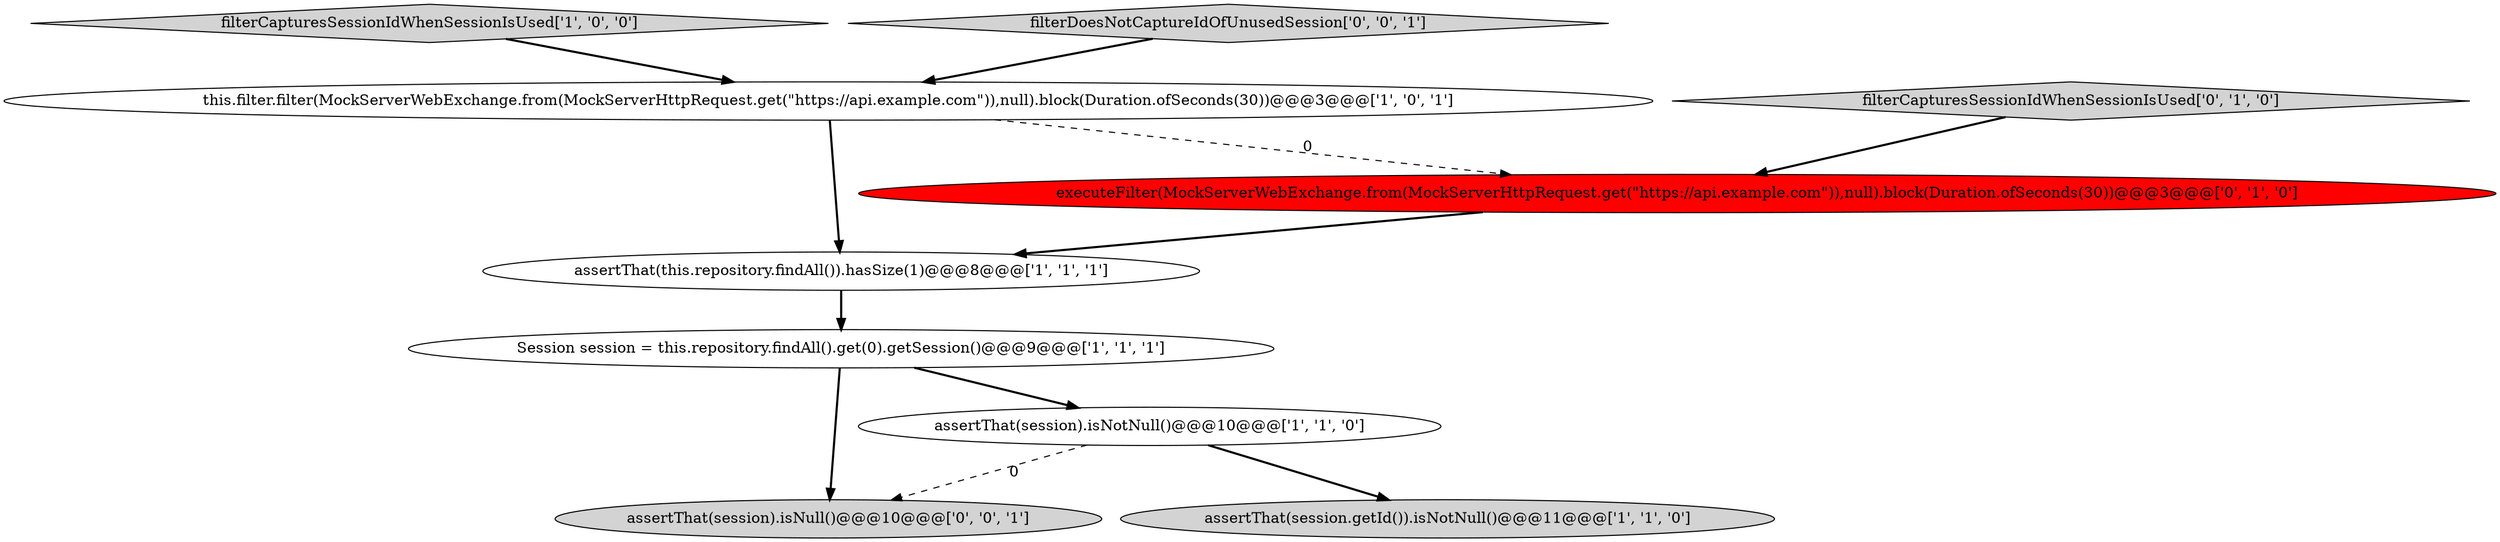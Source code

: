 digraph {
0 [style = filled, label = "filterCapturesSessionIdWhenSessionIsUsed['1', '0', '0']", fillcolor = lightgray, shape = diamond image = "AAA0AAABBB1BBB"];
1 [style = filled, label = "assertThat(this.repository.findAll()).hasSize(1)@@@8@@@['1', '1', '1']", fillcolor = white, shape = ellipse image = "AAA0AAABBB1BBB"];
5 [style = filled, label = "this.filter.filter(MockServerWebExchange.from(MockServerHttpRequest.get(\"https://api.example.com\")),null).block(Duration.ofSeconds(30))@@@3@@@['1', '0', '1']", fillcolor = white, shape = ellipse image = "AAA0AAABBB1BBB"];
4 [style = filled, label = "assertThat(session.getId()).isNotNull()@@@11@@@['1', '1', '0']", fillcolor = lightgray, shape = ellipse image = "AAA0AAABBB1BBB"];
7 [style = filled, label = "filterCapturesSessionIdWhenSessionIsUsed['0', '1', '0']", fillcolor = lightgray, shape = diamond image = "AAA0AAABBB2BBB"];
8 [style = filled, label = "filterDoesNotCaptureIdOfUnusedSession['0', '0', '1']", fillcolor = lightgray, shape = diamond image = "AAA0AAABBB3BBB"];
6 [style = filled, label = "executeFilter(MockServerWebExchange.from(MockServerHttpRequest.get(\"https://api.example.com\")),null).block(Duration.ofSeconds(30))@@@3@@@['0', '1', '0']", fillcolor = red, shape = ellipse image = "AAA1AAABBB2BBB"];
2 [style = filled, label = "Session session = this.repository.findAll().get(0).getSession()@@@9@@@['1', '1', '1']", fillcolor = white, shape = ellipse image = "AAA0AAABBB1BBB"];
9 [style = filled, label = "assertThat(session).isNull()@@@10@@@['0', '0', '1']", fillcolor = lightgray, shape = ellipse image = "AAA0AAABBB3BBB"];
3 [style = filled, label = "assertThat(session).isNotNull()@@@10@@@['1', '1', '0']", fillcolor = white, shape = ellipse image = "AAA0AAABBB1BBB"];
6->1 [style = bold, label=""];
5->1 [style = bold, label=""];
1->2 [style = bold, label=""];
7->6 [style = bold, label=""];
2->9 [style = bold, label=""];
5->6 [style = dashed, label="0"];
8->5 [style = bold, label=""];
3->9 [style = dashed, label="0"];
3->4 [style = bold, label=""];
2->3 [style = bold, label=""];
0->5 [style = bold, label=""];
}

